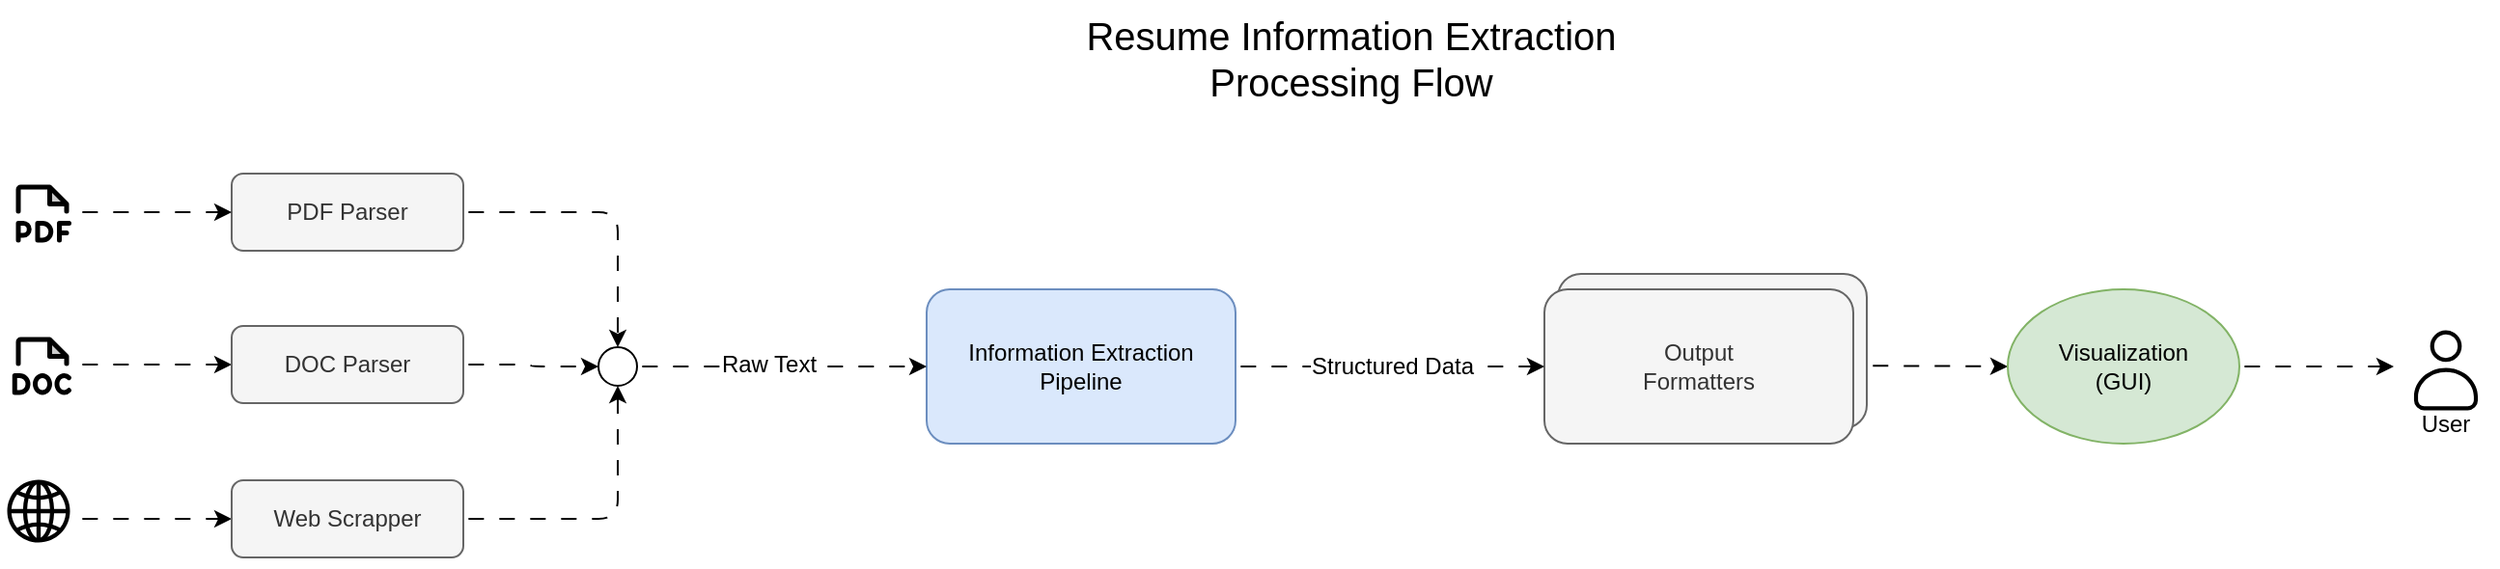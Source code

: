 <mxfile>
    <diagram id="2kICdqhfZtAJEf8zcuIv" name="Page-1">
        <mxGraphModel dx="1395" dy="989" grid="1" gridSize="10" guides="1" tooltips="1" connect="1" arrows="1" fold="1" page="0" pageScale="1" pageWidth="1100" pageHeight="850" math="0" shadow="0">
            <root>
                <mxCell id="0"/>
                <mxCell id="1" parent="0"/>
                <mxCell id="kf2GpTxmKDNWu5mDLgxM-81" value="" style="rounded=1;whiteSpace=wrap;html=1;fillColor=#f5f5f5;strokeColor=#666666;fontColor=#333333;" parent="1" vertex="1">
                    <mxGeometry x="807" y="272" width="160" height="80" as="geometry"/>
                </mxCell>
                <mxCell id="62" style="edgeStyle=orthogonalEdgeStyle;html=1;entryX=0.5;entryY=0;entryDx=0;entryDy=0;fontSize=12;flowAnimation=1;" parent="1" source="2" target="61" edge="1">
                    <mxGeometry relative="1" as="geometry"/>
                </mxCell>
                <mxCell id="2" value="PDF Parser" style="rounded=1;whiteSpace=wrap;html=1;fillColor=#f5f5f5;strokeColor=#666666;fontColor=#333333;" parent="1" vertex="1">
                    <mxGeometry x="120" y="220" width="120" height="40" as="geometry"/>
                </mxCell>
                <mxCell id="40" style="edgeStyle=orthogonalEdgeStyle;html=1;fontSize=50;flowAnimation=1;entryX=0;entryY=0.5;entryDx=0;entryDy=0;exitX=1.003;exitY=0.596;exitDx=0;exitDy=0;exitPerimeter=0;" parent="1" source="kf2GpTxmKDNWu5mDLgxM-81" target="51" edge="1">
                    <mxGeometry relative="1" as="geometry">
                        <mxPoint x="1140" y="320" as="targetPoint"/>
                        <mxPoint x="968" y="319" as="sourcePoint"/>
                    </mxGeometry>
                </mxCell>
                <mxCell id="8" value="Output&lt;br&gt;Formatters" style="rounded=1;whiteSpace=wrap;html=1;fillColor=#f5f5f5;strokeColor=#666666;fontColor=#333333;" parent="1" vertex="1">
                    <mxGeometry x="800" y="280" width="160" height="80" as="geometry"/>
                </mxCell>
                <mxCell id="11" value="&lt;svg stroke=&quot;currentColor&quot; fill=&quot;currentColor&quot; stroke-width=&quot;0&quot; viewBox=&quot;0 0 24 24&quot; height=&quot;1em&quot; width=&quot;1em&quot; xmlns=&quot;http://www.w3.org/2000/svg&quot; style=&quot;font-size: 50px;&quot;&gt;&lt;g id=&quot;User&quot; style=&quot;font-size: 50px;&quot;&gt;&lt;g style=&quot;font-size: 50px;&quot;&gt;&lt;path d=&quot;M17.438,21.937H6.562a2.5,2.5,0,0,1-2.5-2.5V18.61c0-3.969,3.561-7.2,7.938-7.2s7.938,3.229,7.938,7.2v.827A2.5,2.5,0,0,1,17.438,21.937ZM12,12.412c-3.826,0-6.938,2.78-6.938,6.2v.827a1.5,1.5,0,0,0,1.5,1.5H17.438a1.5,1.5,0,0,0,1.5-1.5V18.61C18.938,15.192,15.826,12.412,12,12.412Z&quot; style=&quot;font-size: 50px;&quot;&gt;&lt;/path&gt;&lt;path d=&quot;M12,9.911a3.924,3.924,0,1,1,3.923-3.924A3.927,3.927,0,0,1,12,9.911Zm0-6.847a2.924,2.924,0,1,0,2.923,2.923A2.926,2.926,0,0,0,12,3.064Z&quot; style=&quot;font-size: 50px;&quot;&gt;&lt;/path&gt;&lt;/g&gt;&lt;/g&gt;&lt;/svg&gt;" style="text;whiteSpace=wrap;html=1;fontSize=50;fillColor=none;" parent="1" vertex="1">
                    <mxGeometry x="1240" y="290" width="54" height="60" as="geometry"/>
                </mxCell>
                <mxCell id="13" value="User" style="text;html=1;strokeColor=none;fillColor=none;align=center;verticalAlign=middle;whiteSpace=wrap;rounded=0;fontSize=12;" parent="1" vertex="1">
                    <mxGeometry x="1241" y="340" width="52" height="20" as="geometry"/>
                </mxCell>
                <mxCell id="58" style="edgeStyle=orthogonalEdgeStyle;html=1;entryX=0;entryY=0.5;entryDx=0;entryDy=0;fontSize=12;flowAnimation=1;" parent="1" source="25" target="2" edge="1">
                    <mxGeometry relative="1" as="geometry"/>
                </mxCell>
                <mxCell id="25" value="&lt;svg stroke=&quot;currentColor&quot; fill=&quot;currentColor&quot; stroke-width=&quot;0&quot; viewBox=&quot;0 0 256 256&quot; height=&quot;1em&quot; width=&quot;1em&quot; xmlns=&quot;http://www.w3.org/2000/svg&quot; style=&quot;font-size: 40px;&quot;&gt;&lt;path d=&quot;M208,88H152V32Z&quot; opacity=&quot;0.2&quot; style=&quot;font-size: 40px;&quot;&gt;&lt;/path&gt;&lt;path d=&quot;M224,152a8,8,0,0,1-8,8H192v16h16a8,8,0,0,1,0,16H192v16a8,8,0,0,1-16,0V152a8,8,0,0,1,8-8h32A8,8,0,0,1,224,152ZM92,172a28,28,0,0,1-28,28H56v8a8,8,0,0,1-16,0V152a8,8,0,0,1,8-8H64A28,28,0,0,1,92,172Zm-16,0a12,12,0,0,0-12-12H56v24h8A12,12,0,0,0,76,172Zm88,8a36,36,0,0,1-36,36H112a8,8,0,0,1-8-8V152a8,8,0,0,1,8-8h16A36,36,0,0,1,164,180Zm-16,0a20,20,0,0,0-20-20h-8v40h8A20,20,0,0,0,148,180ZM40,112V40A16,16,0,0,1,56,24h96a8,8,0,0,1,5.66,2.34l56,56A8,8,0,0,1,216,88v24a8,8,0,0,1-16,0V96H152a8,8,0,0,1-8-8V40H56v72a8,8,0,0,1-16,0ZM160,80h28.69L160,51.31Z&quot; style=&quot;font-size: 40px;&quot;&gt;&lt;/path&gt;&lt;/svg&gt;" style="text;whiteSpace=wrap;html=1;fontSize=40;fillColor=none;" parent="1" vertex="1">
                    <mxGeometry y="215" width="40" height="50" as="geometry"/>
                </mxCell>
                <mxCell id="59" style="edgeStyle=orthogonalEdgeStyle;html=1;entryX=0;entryY=0.5;entryDx=0;entryDy=0;fontSize=12;flowAnimation=1;" parent="1" source="28" target="57" edge="1">
                    <mxGeometry relative="1" as="geometry"/>
                </mxCell>
                <mxCell id="28" value="&lt;svg stroke=&quot;currentColor&quot; fill=&quot;currentColor&quot; stroke-width=&quot;0&quot; viewBox=&quot;0 0 256 256&quot; height=&quot;1em&quot; width=&quot;1em&quot; xmlns=&quot;http://www.w3.org/2000/svg&quot; style=&quot;font-size: 40px;&quot;&gt;&lt;path d=&quot;M208,88H152V32Z&quot; opacity=&quot;0.2&quot; style=&quot;font-size: 40px;&quot;&gt;&lt;/path&gt;&lt;path d=&quot;M52,144H36a8,8,0,0,0-8,8v56a8,8,0,0,0,8,8H52a36,36,0,0,0,0-72Zm0,56H44V160h8a20,20,0,0,1,0,40Zm169.53-4.91a8,8,0,0,1,.25,11.31A30.06,30.06,0,0,1,200,216c-17.65,0-32-16.15-32-36s14.35-36,32-36a30.06,30.06,0,0,1,21.78,9.6,8,8,0,0,1-11.56,11.06A14.24,14.24,0,0,0,200,160c-8.82,0-16,9-16,20s7.18,20,16,20a14.18,14.18,0,0,0,10.22-4.66A8,8,0,0,1,221.53,195.09ZM128,144c-17.64,0-32,16.15-32,36s14.36,36,32,36,32-16.15,32-36S145.64,144,128,144Zm0,56c-8.82,0-16-9-16-20s7.18-20,16-20,16,9,16,20S136.82,200,128,200ZM48,120a8,8,0,0,0,8-8V40h88V88a8,8,0,0,0,8,8h48v16a8,8,0,0,0,16,0V88a8,8,0,0,0-2.34-5.66l-56-56A8,8,0,0,0,152,24H56A16,16,0,0,0,40,40v72A8,8,0,0,0,48,120ZM160,51.31,188.69,80H160Z&quot; style=&quot;font-size: 40px;&quot;&gt;&lt;/path&gt;&lt;/svg&gt;" style="text;whiteSpace=wrap;html=1;fontSize=40;fillColor=none;" parent="1" vertex="1">
                    <mxGeometry y="294" width="40" height="50" as="geometry"/>
                </mxCell>
                <mxCell id="37" style="edgeStyle=orthogonalEdgeStyle;html=1;entryX=0;entryY=0.5;entryDx=0;entryDy=0;fontSize=50;flowAnimation=1;" parent="1" source="35" target="8" edge="1">
                    <mxGeometry relative="1" as="geometry">
                        <mxPoint x="720" y="320.0" as="targetPoint"/>
                    </mxGeometry>
                </mxCell>
                <mxCell id="68" value="Structured Data" style="edgeLabel;html=1;align=center;verticalAlign=middle;resizable=0;points=[];fontSize=12;" parent="37" vertex="1" connectable="0">
                    <mxGeometry x="-0.154" y="-2" relative="1" as="geometry">
                        <mxPoint x="13" y="-2" as="offset"/>
                    </mxGeometry>
                </mxCell>
                <mxCell id="35" value="Information Extraction Pipeline" style="rounded=1;whiteSpace=wrap;html=1;fillColor=#dae8fc;strokeColor=#6c8ebf;" parent="1" vertex="1">
                    <mxGeometry x="480" y="280" width="160" height="80" as="geometry"/>
                </mxCell>
                <mxCell id="39" style="edgeStyle=orthogonalEdgeStyle;html=1;exitX=1;exitY=0.5;exitDx=0;exitDy=0;entryX=0;entryY=0.5;entryDx=0;entryDy=0;fontSize=50;flowAnimation=1;" parent="1" source="51" target="11" edge="1">
                    <mxGeometry relative="1" as="geometry">
                        <mxPoint x="1169" y="360" as="sourcePoint"/>
                    </mxGeometry>
                </mxCell>
                <mxCell id="51" value="Visualization&lt;br&gt;(GUI)" style="ellipse;whiteSpace=wrap;html=1;fontSize=12;fillColor=#d5e8d4;strokeColor=#82b366;" parent="1" vertex="1">
                    <mxGeometry x="1040" y="280" width="120" height="80" as="geometry"/>
                </mxCell>
                <mxCell id="63" style="edgeStyle=orthogonalEdgeStyle;html=1;entryX=0;entryY=0.5;entryDx=0;entryDy=0;fontSize=12;flowAnimation=1;" parent="1" source="57" target="61" edge="1">
                    <mxGeometry relative="1" as="geometry"/>
                </mxCell>
                <mxCell id="57" value="DOC Parser" style="rounded=1;whiteSpace=wrap;html=1;fillColor=#f5f5f5;strokeColor=#666666;fontColor=#333333;" parent="1" vertex="1">
                    <mxGeometry x="120" y="299" width="120" height="40" as="geometry"/>
                </mxCell>
                <mxCell id="65" style="edgeStyle=orthogonalEdgeStyle;html=1;entryX=0;entryY=0.5;entryDx=0;entryDy=0;fontSize=12;flowAnimation=1;" parent="1" source="61" target="35" edge="1">
                    <mxGeometry relative="1" as="geometry"/>
                </mxCell>
                <mxCell id="67" value="Raw Text" style="edgeLabel;html=1;align=center;verticalAlign=middle;resizable=0;points=[];fontSize=12;" parent="65" vertex="1" connectable="0">
                    <mxGeometry x="-0.099" y="1" relative="1" as="geometry">
                        <mxPoint as="offset"/>
                    </mxGeometry>
                </mxCell>
                <mxCell id="61" value="" style="ellipse;whiteSpace=wrap;html=1;aspect=fixed;fontSize=12;fillColor=none;" parent="1" vertex="1">
                    <mxGeometry x="310" y="310" width="20" height="20" as="geometry"/>
                </mxCell>
                <mxCell id="81" value="Resume Information Extraction Processing Flow" style="text;html=1;strokeColor=none;fillColor=none;align=center;verticalAlign=middle;whiteSpace=wrap;rounded=0;fontSize=20;" parent="1" vertex="1">
                    <mxGeometry x="560" y="130" width="280" height="60" as="geometry"/>
                </mxCell>
                <mxCell id="kf2GpTxmKDNWu5mDLgxM-87" style="edgeStyle=orthogonalEdgeStyle;html=1;entryX=0;entryY=0.5;entryDx=0;entryDy=0;fontSize=12;flowAnimation=1;exitX=1;exitY=0.5;exitDx=0;exitDy=0;" parent="1" source="kf2GpTxmKDNWu5mDLgxM-101" target="kf2GpTxmKDNWu5mDLgxM-89" edge="1">
                    <mxGeometry relative="1" as="geometry">
                        <mxPoint x="40" y="439" as="sourcePoint"/>
                    </mxGeometry>
                </mxCell>
                <mxCell id="kf2GpTxmKDNWu5mDLgxM-102" style="edgeStyle=orthogonalEdgeStyle;rounded=1;orthogonalLoop=1;jettySize=auto;html=1;entryX=0.5;entryY=1;entryDx=0;entryDy=0;curved=0;flowAnimation=1;" parent="1" source="kf2GpTxmKDNWu5mDLgxM-89" target="61" edge="1">
                    <mxGeometry relative="1" as="geometry"/>
                </mxCell>
                <mxCell id="kf2GpTxmKDNWu5mDLgxM-89" value="Web Scrapper" style="rounded=1;whiteSpace=wrap;html=1;fillColor=#f5f5f5;strokeColor=#666666;fontColor=#333333;" parent="1" vertex="1">
                    <mxGeometry x="120" y="379" width="120" height="40" as="geometry"/>
                </mxCell>
                <UserObject label="&lt;svg xmlns=&quot;http://www.w3.org/2000/svg&quot; width=&quot;1em&quot; height=&quot;1em&quot; viewBox=&quot;0 0 512 512&quot; stroke-width=&quot;0&quot; fill=&quot;currentColor&quot; stroke=&quot;currentColor&quot;&gt;&lt;path d=&quot;M256 48h-.7c-55.4.2-107.4 21.9-146.6 61.1C69.6 148.4 48 200.5 48 256s21.6 107.6 60.8 146.9c39.1 39.2 91.2 60.9 146.6 61.1h.7c114.7 0 208-93.3 208-208S370.7 48 256 48zm180.2 194h-77.6c-.9-26.7-4.2-52.2-9.8-76.2 17.1-5.5 33.7-12.5 49.7-21 22 28.2 35 61.6 37.7 97.2zM242 242h-61.8c.8-24.5 3.8-47.7 8.8-69.1 17.4 3.9 35.1 6.3 53 7.1v62zm0 28v61.9c-17.8.8-35.6 3.2-53 7.1-5-21.4-8-44.6-8.8-69H242zm28 0h61.3c-.8 24.4-3.8 47.6-8.8 68.9-17.2-3.9-34.8-6.2-52.5-7V270zm0-28v-62c17.8-.8 35.4-3.2 52.5-7 5 21.4 8 44.5 8.8 69H270zm109.4-117.9c-12.3 6.1-25 11.3-38 15.5-7.1-21.4-16.1-39.9-26.5-54.5 24 8.3 45.9 21.6 64.5 39zM315 146.8c-14.7 3.2-29.8 5.2-45 6V79.4c17 9.2 33.6 33.9 45 67.4zM242 79v73.7c-15.4-.8-30.6-2.8-45.5-6.1 11.6-33.8 28.4-58.5 45.5-67.6zm-45.6 6.4c-10.3 14.5-19.2 32.9-26.3 54.1-12.8-4.2-25.4-9.4-37.5-15.4 18.4-17.3 40.1-30.5 63.8-38.7zm-82.9 59.5c15.8 8.4 32.3 15.4 49.2 20.8-5.7 23.9-9 49.5-9.8 76.2h-77c2.6-35.4 15.6-68.8 37.6-97zM75.8 270h77c.9 26.7 4.2 52.3 9.8 76.2-16.9 5.5-33.4 12.5-49.2 20.8-21.9-28.1-34.9-61.5-37.6-97zm56.7 117.9c12.1-6 24.7-11.2 37.6-15.4 7.1 21.3 16 39.6 26.3 54.2-23.7-8.4-45.4-21.5-63.9-38.8zm64-22.6c14.9-3.3 30.2-5.3 45.5-6.1V433c-17.2-9.1-33.9-33.9-45.5-67.7zm73.5 67.3v-73.5c15.2.8 30.3 2.8 45 6-11.4 33.6-28 58.3-45 67.5zm45-5.7c10.4-14.6 19.4-33.1 26.5-54.5 13 4.2 25.8 9.5 38 15.6-18.6 17.3-40.6 30.6-64.5 38.9zm83.5-59.8c-16-8.5-32.6-15.5-49.7-21 5.6-23.9 8.9-49.4 9.8-76.1h77.6c-2.7 35.5-15.6 68.9-37.7 97.1z&quot;&gt;&lt;/path&gt;&lt;/svg&gt;" link="&lt;svg stroke=&quot;currentColor&quot; fill=&quot;currentColor&quot; stroke-width=&quot;0&quot; viewBox=&quot;0 0 512 512&quot; height=&quot;1em&quot; width=&quot;1em&quot; xmlns=&quot;http://www.w3.org/2000/svg&quot;&gt;&lt;path d=&quot;M256 48h-.7c-55.4.2-107.4 21.9-146.6 61.1C69.6 148.4 48 200.5 48 256s21.6 107.6 60.8 146.9c39.1 39.2 91.2 60.9 146.6 61.1h.7c114.7 0 208-93.3 208-208S370.7 48 256 48zm180.2 194h-77.6c-.9-26.7-4.2-52.2-9.8-76.2 17.1-5.5 33.7-12.5 49.7-21 22 28.2 35 61.6 37.7 97.2zM242 242h-61.8c.8-24.5 3.8-47.7 8.8-69.1 17.4 3.9 35.1 6.3 53 7.1v62zm0 28v61.9c-17.8.8-35.6 3.2-53 7.1-5-21.4-8-44.6-8.8-69H242zm28 0h61.3c-.8 24.4-3.8 47.6-8.8 68.9-17.2-3.9-34.8-6.2-52.5-7V270zm0-28v-62c17.8-.8 35.4-3.2 52.5-7 5 21.4 8 44.5 8.8 69H270zm109.4-117.9c-12.3 6.1-25 11.3-38 15.5-7.1-21.4-16.1-39.9-26.5-54.5 24 8.3 45.9 21.6 64.5 39zM315 146.8c-14.7 3.2-29.8 5.2-45 6V79.4c17 9.2 33.6 33.9 45 67.4zM242 79v73.7c-15.4-.8-30.6-2.8-45.5-6.1 11.6-33.8 28.4-58.5 45.5-67.6zm-45.6 6.4c-10.3 14.5-19.2 32.9-26.3 54.1-12.8-4.2-25.4-9.4-37.5-15.4 18.4-17.3 40.1-30.5 63.8-38.7zm-82.9 59.5c15.8 8.4 32.3 15.4 49.2 20.8-5.7 23.9-9 49.5-9.8 76.2h-77c2.6-35.4 15.6-68.8 37.6-97zM75.8 270h77c.9 26.7 4.2 52.3 9.8 76.2-16.9 5.5-33.4 12.5-49.2 20.8-21.9-28.1-34.9-61.5-37.6-97zm56.7 117.9c12.1-6 24.7-11.2 37.6-15.4 7.1 21.3 16 39.6 26.3 54.2-23.7-8.4-45.4-21.5-63.9-38.8zm64-22.6c14.9-3.3 30.2-5.3 45.5-6.1V433c-17.2-9.1-33.9-33.9-45.5-67.7zm73.5 67.3v-73.5c15.2.8 30.3 2.8 45 6-11.4 33.6-28 58.3-45 67.5zm45-5.7c10.4-14.6 19.4-33.1 26.5-54.5 13 4.2 25.8 9.5 38 15.6-18.6 17.3-40.6 30.6-64.5 38.9zm83.5-59.8c-16-8.5-32.6-15.5-49.7-21 5.6-23.9 8.9-49.4 9.8-76.1h77.6c-2.7 35.5-15.6 68.9-37.7 97.1z&quot;&gt;&lt;/path&gt;&lt;/svg&gt;" id="kf2GpTxmKDNWu5mDLgxM-101">
                    <mxCell style="text;html=1;align=center;verticalAlign=middle;whiteSpace=wrap;rounded=0;fontSize=40;fillColor=none;" parent="1" vertex="1">
                        <mxGeometry y="374" width="40" height="50" as="geometry"/>
                    </mxCell>
                </UserObject>
            </root>
        </mxGraphModel>
    </diagram>
</mxfile>